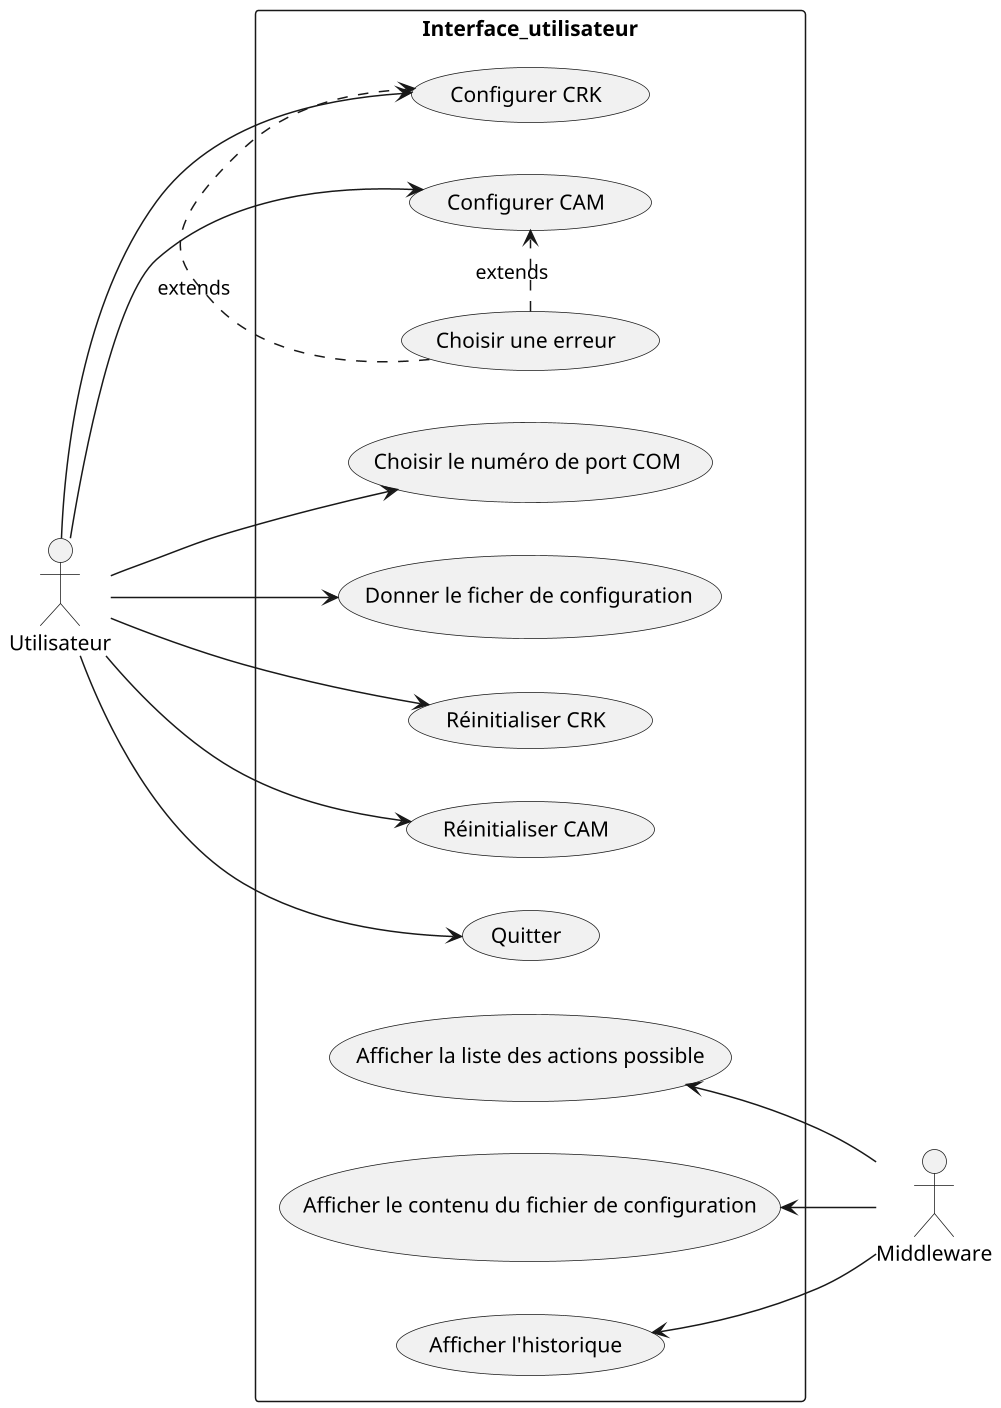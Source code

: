 @startuml
scale 1.5

left to right direction
skinparam packageStyle rectangle
actor "Utilisateur" as u
actor "Middleware" as mid
rectangle Interface_utilisateur {
  usecase "Choisir le numéro de port COM" as COM
  usecase "Donner le ficher de configuration" as fiCo
  usecase "Configurer CRK" as CRK
  usecase "Configurer CAM" as CAM
  usecase "Choisir une erreur" as Err
  usecase "Réinitialiser CRK" as ReCRK
  usecase "Réinitialiser CAM" as ReCAM
  usecase "Quitter" as QUIT
  usecase "Afficher la liste des actions possible" as List
  usecase "Afficher le contenu du fichier de configuration" as ConfDis
  usecase "Afficher l'historique" as Hist
}
u --> CRK
u --> CAM
Err .> CRK:extends
Err .> CAM :extends
u --> COM
u --> fiCo
u --> ReCAM
u --> ReCRK
u --> QUIT
ConfDis <-- mid
List <-- mid
Hist <-- mid
@enduml
